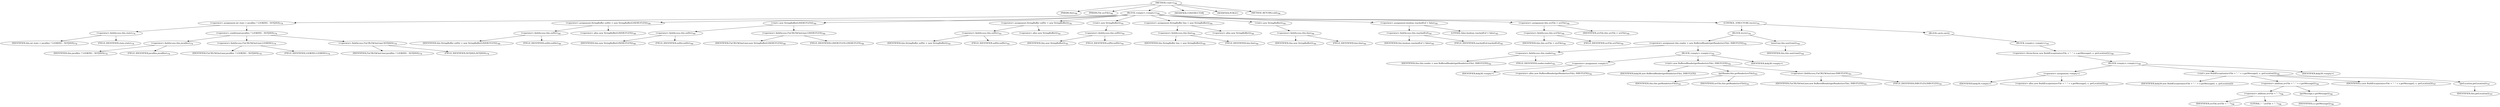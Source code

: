 digraph "&lt;init&gt;" {  
"1951" [label = <(METHOD,&lt;init&gt;)<SUB>788</SUB>> ]
"46" [label = <(PARAM,this)<SUB>788</SUB>> ]
"1952" [label = <(PARAM,File srcFile)<SUB>788</SUB>> ]
"1953" [label = <(BLOCK,&lt;empty&gt;,&lt;empty&gt;)<SUB>789</SUB>> ]
"1954" [label = <(&lt;operator&gt;.assignment,int state = javafiles ? LOOKING : NOTJAVA)<SUB>778</SUB>> ]
"1955" [label = <(&lt;operator&gt;.fieldAccess,this.state)<SUB>778</SUB>> ]
"1956" [label = <(IDENTIFIER,this,int state = javafiles ? LOOKING : NOTJAVA)<SUB>778</SUB>> ]
"1957" [label = <(FIELD_IDENTIFIER,state,state)<SUB>778</SUB>> ]
"1958" [label = <(&lt;operator&gt;.conditional,javafiles ? LOOKING : NOTJAVA)<SUB>778</SUB>> ]
"1959" [label = <(&lt;operator&gt;.fieldAccess,this.javafiles)<SUB>778</SUB>> ]
"1960" [label = <(IDENTIFIER,this,javafiles ? LOOKING : NOTJAVA)<SUB>778</SUB>> ]
"1961" [label = <(FIELD_IDENTIFIER,javafiles,javafiles)<SUB>778</SUB>> ]
"1962" [label = <(&lt;operator&gt;.fieldAccess,FixCRLF$OneLiner.LOOKING)<SUB>778</SUB>> ]
"1963" [label = <(IDENTIFIER,FixCRLF$OneLiner,javafiles ? LOOKING : NOTJAVA)<SUB>778</SUB>> ]
"1964" [label = <(FIELD_IDENTIFIER,LOOKING,LOOKING)<SUB>778</SUB>> ]
"1965" [label = <(&lt;operator&gt;.fieldAccess,FixCRLF$OneLiner.NOTJAVA)<SUB>778</SUB>> ]
"1966" [label = <(IDENTIFIER,FixCRLF$OneLiner,javafiles ? LOOKING : NOTJAVA)<SUB>778</SUB>> ]
"1967" [label = <(FIELD_IDENTIFIER,NOTJAVA,NOTJAVA)<SUB>778</SUB>> ]
"1968" [label = <(&lt;operator&gt;.assignment,StringBuffer eolStr = new StringBuffer(LINEBUFLEN))<SUB>780</SUB>> ]
"1969" [label = <(&lt;operator&gt;.fieldAccess,this.eolStr)<SUB>780</SUB>> ]
"1970" [label = <(IDENTIFIER,this,StringBuffer eolStr = new StringBuffer(LINEBUFLEN))<SUB>780</SUB>> ]
"1971" [label = <(FIELD_IDENTIFIER,eolStr,eolStr)<SUB>780</SUB>> ]
"1972" [label = <(&lt;operator&gt;.alloc,new StringBuffer(LINEBUFLEN))<SUB>780</SUB>> ]
"1973" [label = <(&lt;init&gt;,new StringBuffer(LINEBUFLEN))<SUB>780</SUB>> ]
"1974" [label = <(&lt;operator&gt;.fieldAccess,this.eolStr)<SUB>780</SUB>> ]
"1975" [label = <(IDENTIFIER,this,new StringBuffer(LINEBUFLEN))<SUB>780</SUB>> ]
"1976" [label = <(FIELD_IDENTIFIER,eolStr,eolStr)<SUB>780</SUB>> ]
"1977" [label = <(&lt;operator&gt;.fieldAccess,FixCRLF$OneLiner.LINEBUFLEN)<SUB>780</SUB>> ]
"1978" [label = <(IDENTIFIER,FixCRLF$OneLiner,new StringBuffer(LINEBUFLEN))<SUB>780</SUB>> ]
"1979" [label = <(FIELD_IDENTIFIER,LINEBUFLEN,LINEBUFLEN)<SUB>780</SUB>> ]
"1980" [label = <(&lt;operator&gt;.assignment,StringBuffer eofStr = new StringBuffer())<SUB>781</SUB>> ]
"1981" [label = <(&lt;operator&gt;.fieldAccess,this.eofStr)<SUB>781</SUB>> ]
"1982" [label = <(IDENTIFIER,this,StringBuffer eofStr = new StringBuffer())<SUB>781</SUB>> ]
"1983" [label = <(FIELD_IDENTIFIER,eofStr,eofStr)<SUB>781</SUB>> ]
"1984" [label = <(&lt;operator&gt;.alloc,new StringBuffer())<SUB>781</SUB>> ]
"1985" [label = <(&lt;init&gt;,new StringBuffer())<SUB>781</SUB>> ]
"1986" [label = <(&lt;operator&gt;.fieldAccess,this.eofStr)<SUB>781</SUB>> ]
"1987" [label = <(IDENTIFIER,this,new StringBuffer())<SUB>781</SUB>> ]
"1988" [label = <(FIELD_IDENTIFIER,eofStr,eofStr)<SUB>781</SUB>> ]
"1989" [label = <(&lt;operator&gt;.assignment,StringBuffer line = new StringBuffer())<SUB>784</SUB>> ]
"1990" [label = <(&lt;operator&gt;.fieldAccess,this.line)<SUB>784</SUB>> ]
"1991" [label = <(IDENTIFIER,this,StringBuffer line = new StringBuffer())<SUB>784</SUB>> ]
"1992" [label = <(FIELD_IDENTIFIER,line,line)<SUB>784</SUB>> ]
"1993" [label = <(&lt;operator&gt;.alloc,new StringBuffer())<SUB>784</SUB>> ]
"1994" [label = <(&lt;init&gt;,new StringBuffer())<SUB>784</SUB>> ]
"1995" [label = <(&lt;operator&gt;.fieldAccess,this.line)<SUB>784</SUB>> ]
"1996" [label = <(IDENTIFIER,this,new StringBuffer())<SUB>784</SUB>> ]
"1997" [label = <(FIELD_IDENTIFIER,line,line)<SUB>784</SUB>> ]
"1998" [label = <(&lt;operator&gt;.assignment,boolean reachedEof = false)<SUB>785</SUB>> ]
"1999" [label = <(&lt;operator&gt;.fieldAccess,this.reachedEof)<SUB>785</SUB>> ]
"2000" [label = <(IDENTIFIER,this,boolean reachedEof = false)<SUB>785</SUB>> ]
"2001" [label = <(FIELD_IDENTIFIER,reachedEof,reachedEof)<SUB>785</SUB>> ]
"2002" [label = <(LITERAL,false,boolean reachedEof = false)<SUB>785</SUB>> ]
"2003" [label = <(&lt;operator&gt;.assignment,this.srcFile = srcFile)<SUB>790</SUB>> ]
"2004" [label = <(&lt;operator&gt;.fieldAccess,this.srcFile)<SUB>790</SUB>> ]
"45" [label = <(IDENTIFIER,this,this.srcFile = srcFile)<SUB>790</SUB>> ]
"2005" [label = <(FIELD_IDENTIFIER,srcFile,srcFile)<SUB>790</SUB>> ]
"2006" [label = <(IDENTIFIER,srcFile,this.srcFile = srcFile)<SUB>790</SUB>> ]
"2007" [label = <(CONTROL_STRUCTURE,try,try)<SUB>791</SUB>> ]
"2008" [label = <(BLOCK,try,try)<SUB>791</SUB>> ]
"2009" [label = <(&lt;operator&gt;.assignment,this.reader = new BufferedReader(getReader(srcFile), INBUFLEN))<SUB>792</SUB>> ]
"2010" [label = <(&lt;operator&gt;.fieldAccess,this.reader)<SUB>792</SUB>> ]
"2011" [label = <(IDENTIFIER,this,this.reader = new BufferedReader(getReader(srcFile), INBUFLEN))<SUB>792</SUB>> ]
"2012" [label = <(FIELD_IDENTIFIER,reader,reader)<SUB>792</SUB>> ]
"2013" [label = <(BLOCK,&lt;empty&gt;,&lt;empty&gt;)<SUB>792</SUB>> ]
"2014" [label = <(&lt;operator&gt;.assignment,&lt;empty&gt;)> ]
"2015" [label = <(IDENTIFIER,$obj38,&lt;empty&gt;)> ]
"2016" [label = <(&lt;operator&gt;.alloc,new BufferedReader(getReader(srcFile), INBUFLEN))<SUB>792</SUB>> ]
"2017" [label = <(&lt;init&gt;,new BufferedReader(getReader(srcFile), INBUFLEN))<SUB>792</SUB>> ]
"2018" [label = <(IDENTIFIER,$obj38,new BufferedReader(getReader(srcFile), INBUFLEN))> ]
"2019" [label = <(getReader,this.getReader(srcFile))<SUB>793</SUB>> ]
"47" [label = <(IDENTIFIER,this,this.getReader(srcFile))<SUB>793</SUB>> ]
"2020" [label = <(IDENTIFIER,srcFile,this.getReader(srcFile))<SUB>793</SUB>> ]
"2021" [label = <(&lt;operator&gt;.fieldAccess,FixCRLF$OneLiner.INBUFLEN)<SUB>793</SUB>> ]
"2022" [label = <(IDENTIFIER,FixCRLF$OneLiner,new BufferedReader(getReader(srcFile), INBUFLEN))<SUB>793</SUB>> ]
"2023" [label = <(FIELD_IDENTIFIER,INBUFLEN,INBUFLEN)<SUB>793</SUB>> ]
"2024" [label = <(IDENTIFIER,$obj38,&lt;empty&gt;)> ]
"2025" [label = <(nextLine,this.nextLine())<SUB>794</SUB>> ]
"48" [label = <(IDENTIFIER,this,this.nextLine())<SUB>794</SUB>> ]
"2026" [label = <(BLOCK,catch,catch)> ]
"2027" [label = <(BLOCK,&lt;empty&gt;,&lt;empty&gt;)<SUB>795</SUB>> ]
"2028" [label = <(&lt;operator&gt;.throw,throw new BuildException(srcFile + &quot;: &quot; + e.getMessage(), e, getLocation());)<SUB>796</SUB>> ]
"2029" [label = <(BLOCK,&lt;empty&gt;,&lt;empty&gt;)<SUB>796</SUB>> ]
"2030" [label = <(&lt;operator&gt;.assignment,&lt;empty&gt;)> ]
"2031" [label = <(IDENTIFIER,$obj39,&lt;empty&gt;)> ]
"2032" [label = <(&lt;operator&gt;.alloc,new BuildException(srcFile + &quot;: &quot; + e.getMessage(), e, getLocation()))<SUB>796</SUB>> ]
"2033" [label = <(&lt;init&gt;,new BuildException(srcFile + &quot;: &quot; + e.getMessage(), e, getLocation()))<SUB>796</SUB>> ]
"2034" [label = <(IDENTIFIER,$obj39,new BuildException(srcFile + &quot;: &quot; + e.getMessage(), e, getLocation()))> ]
"2035" [label = <(&lt;operator&gt;.addition,srcFile + &quot;: &quot; + e.getMessage())<SUB>796</SUB>> ]
"2036" [label = <(&lt;operator&gt;.addition,srcFile + &quot;: &quot;)<SUB>796</SUB>> ]
"2037" [label = <(IDENTIFIER,srcFile,srcFile + &quot;: &quot;)<SUB>796</SUB>> ]
"2038" [label = <(LITERAL,&quot;: &quot;,srcFile + &quot;: &quot;)<SUB>796</SUB>> ]
"2039" [label = <(getMessage,e.getMessage())<SUB>796</SUB>> ]
"2040" [label = <(IDENTIFIER,e,e.getMessage())<SUB>796</SUB>> ]
"2041" [label = <(IDENTIFIER,e,new BuildException(srcFile + &quot;: &quot; + e.getMessage(), e, getLocation()))<SUB>797</SUB>> ]
"2042" [label = <(getLocation,getLocation())<SUB>797</SUB>> ]
"49" [label = <(IDENTIFIER,this,getLocation())<SUB>797</SUB>> ]
"2043" [label = <(IDENTIFIER,$obj39,&lt;empty&gt;)> ]
"2044" [label = <(MODIFIER,CONSTRUCTOR)> ]
"2045" [label = <(MODIFIER,PUBLIC)> ]
"2046" [label = <(METHOD_RETURN,void)<SUB>799</SUB>> ]
  "1951" -> "46" 
  "1951" -> "1952" 
  "1951" -> "1953" 
  "1951" -> "2044" 
  "1951" -> "2045" 
  "1951" -> "2046" 
  "1953" -> "1954" 
  "1953" -> "1968" 
  "1953" -> "1973" 
  "1953" -> "1980" 
  "1953" -> "1985" 
  "1953" -> "1989" 
  "1953" -> "1994" 
  "1953" -> "1998" 
  "1953" -> "2003" 
  "1953" -> "2007" 
  "1954" -> "1955" 
  "1954" -> "1958" 
  "1955" -> "1956" 
  "1955" -> "1957" 
  "1958" -> "1959" 
  "1958" -> "1962" 
  "1958" -> "1965" 
  "1959" -> "1960" 
  "1959" -> "1961" 
  "1962" -> "1963" 
  "1962" -> "1964" 
  "1965" -> "1966" 
  "1965" -> "1967" 
  "1968" -> "1969" 
  "1968" -> "1972" 
  "1969" -> "1970" 
  "1969" -> "1971" 
  "1973" -> "1974" 
  "1973" -> "1977" 
  "1974" -> "1975" 
  "1974" -> "1976" 
  "1977" -> "1978" 
  "1977" -> "1979" 
  "1980" -> "1981" 
  "1980" -> "1984" 
  "1981" -> "1982" 
  "1981" -> "1983" 
  "1985" -> "1986" 
  "1986" -> "1987" 
  "1986" -> "1988" 
  "1989" -> "1990" 
  "1989" -> "1993" 
  "1990" -> "1991" 
  "1990" -> "1992" 
  "1994" -> "1995" 
  "1995" -> "1996" 
  "1995" -> "1997" 
  "1998" -> "1999" 
  "1998" -> "2002" 
  "1999" -> "2000" 
  "1999" -> "2001" 
  "2003" -> "2004" 
  "2003" -> "2006" 
  "2004" -> "45" 
  "2004" -> "2005" 
  "2007" -> "2008" 
  "2007" -> "2026" 
  "2008" -> "2009" 
  "2008" -> "2025" 
  "2009" -> "2010" 
  "2009" -> "2013" 
  "2010" -> "2011" 
  "2010" -> "2012" 
  "2013" -> "2014" 
  "2013" -> "2017" 
  "2013" -> "2024" 
  "2014" -> "2015" 
  "2014" -> "2016" 
  "2017" -> "2018" 
  "2017" -> "2019" 
  "2017" -> "2021" 
  "2019" -> "47" 
  "2019" -> "2020" 
  "2021" -> "2022" 
  "2021" -> "2023" 
  "2025" -> "48" 
  "2026" -> "2027" 
  "2027" -> "2028" 
  "2028" -> "2029" 
  "2029" -> "2030" 
  "2029" -> "2033" 
  "2029" -> "2043" 
  "2030" -> "2031" 
  "2030" -> "2032" 
  "2033" -> "2034" 
  "2033" -> "2035" 
  "2033" -> "2041" 
  "2033" -> "2042" 
  "2035" -> "2036" 
  "2035" -> "2039" 
  "2036" -> "2037" 
  "2036" -> "2038" 
  "2039" -> "2040" 
  "2042" -> "49" 
}
